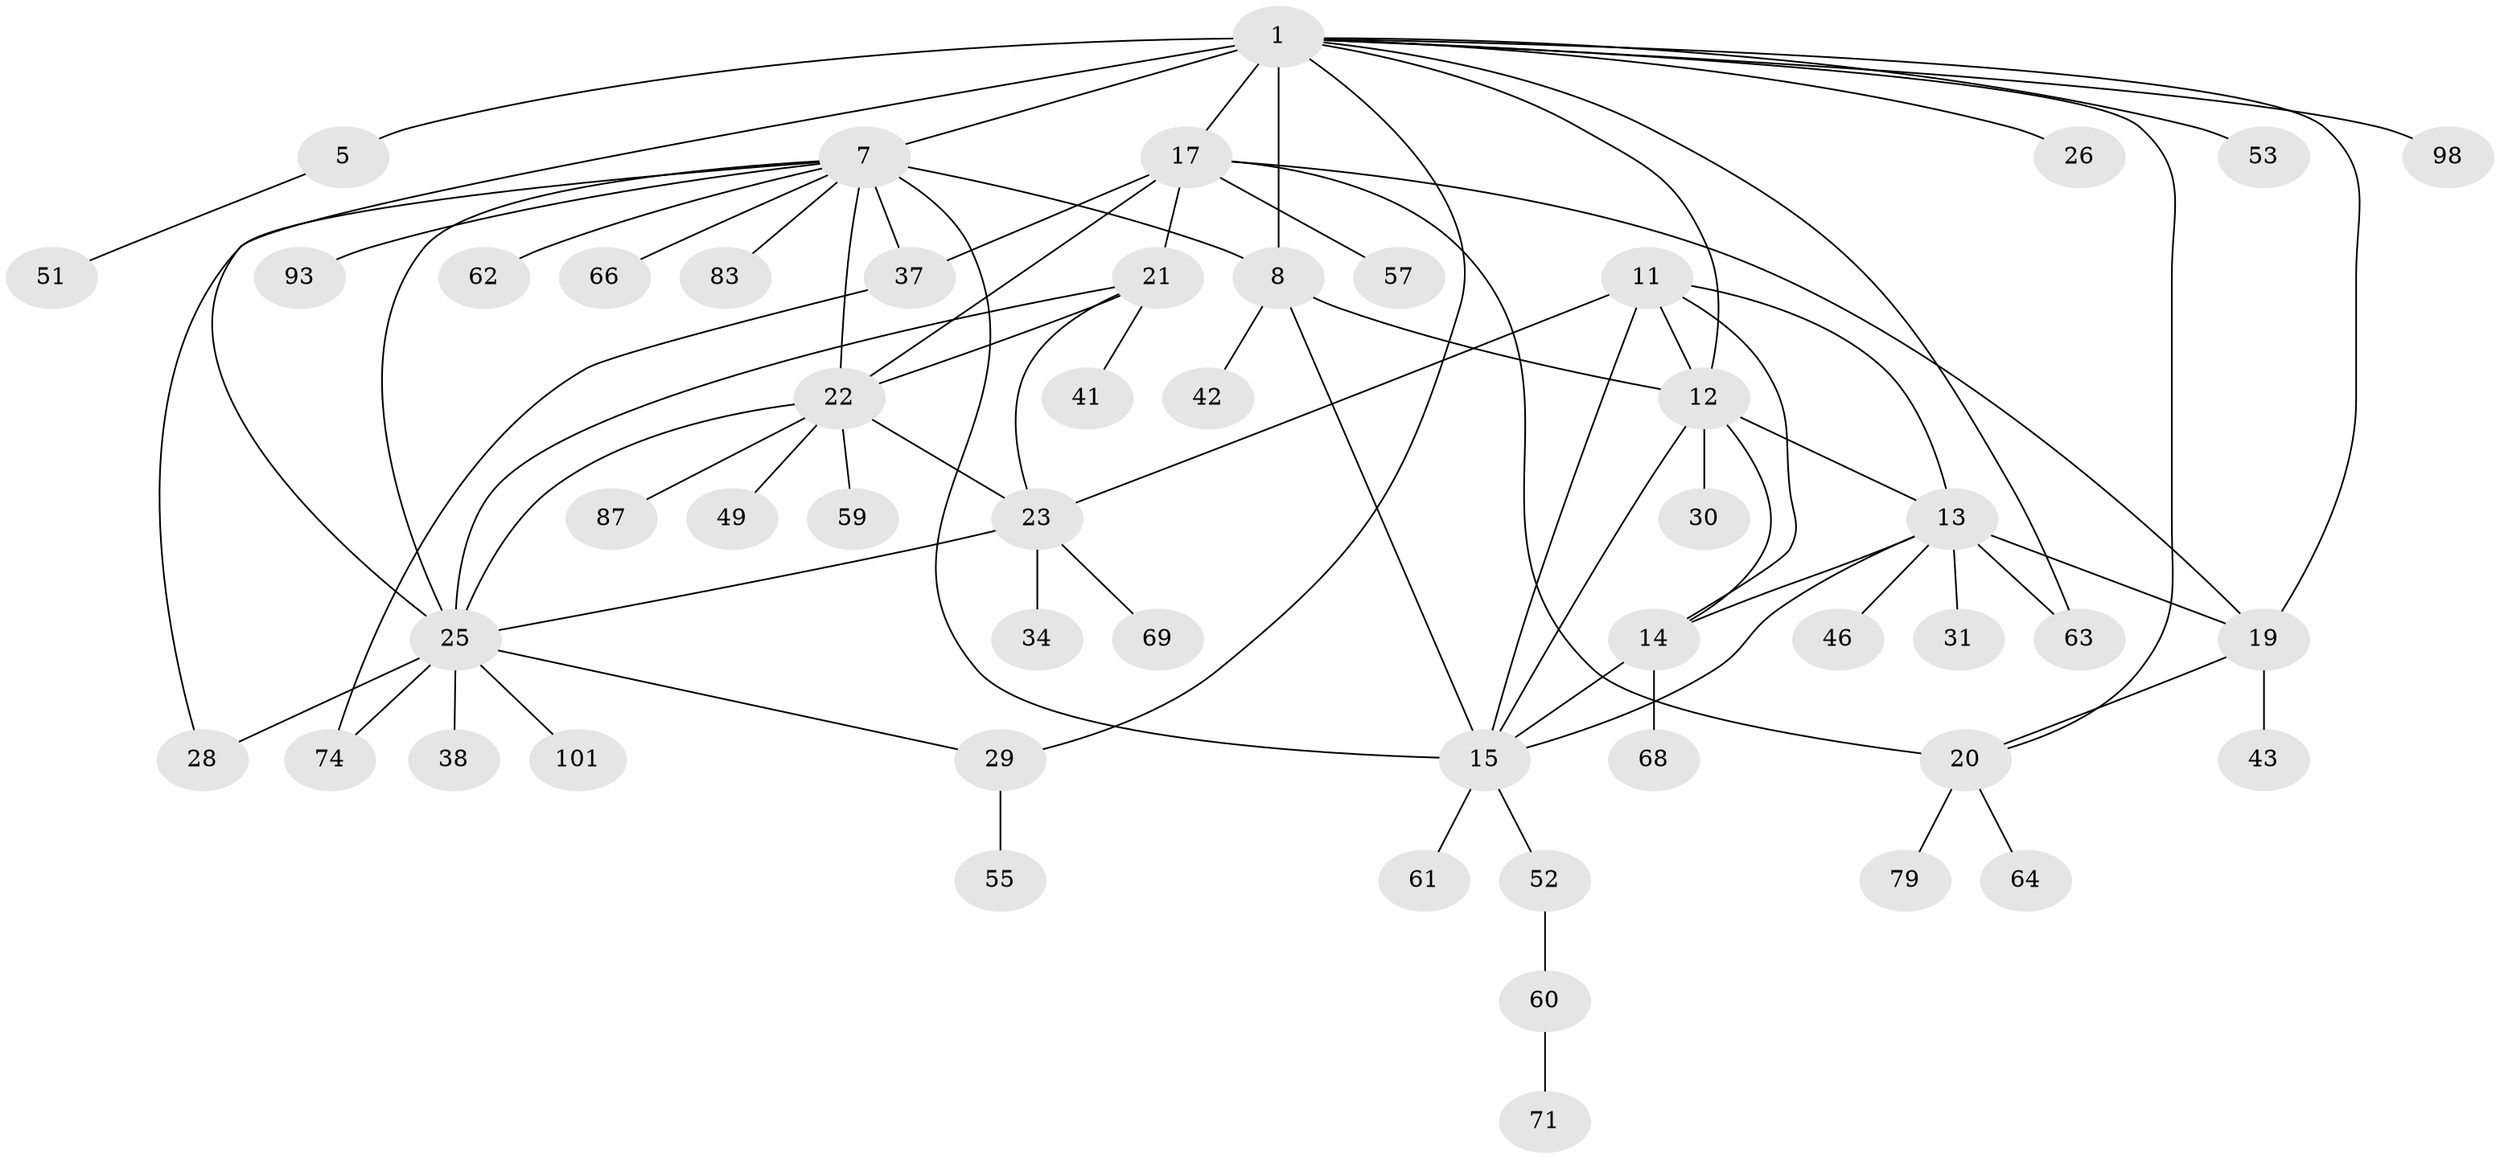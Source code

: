 // original degree distribution, {7: 0.0392156862745098, 4: 0.0392156862745098, 5: 0.0392156862745098, 8: 0.06862745098039216, 12: 0.00980392156862745, 6: 0.049019607843137254, 9: 0.00980392156862745, 13: 0.00980392156862745, 11: 0.00980392156862745, 2: 0.16666666666666666, 3: 0.049019607843137254, 1: 0.5098039215686274}
// Generated by graph-tools (version 1.1) at 2025/16/03/09/25 04:16:09]
// undirected, 51 vertices, 77 edges
graph export_dot {
graph [start="1"]
  node [color=gray90,style=filled];
  1 [super="+4+6+2"];
  5;
  7 [super="+33+99+76"];
  8 [super="+32+10+9"];
  11 [super="+39+48"];
  12 [super="+36"];
  13;
  14 [super="+73+95+82"];
  15;
  17 [super="+18+54+40"];
  19;
  20;
  21;
  22 [super="+56+24"];
  23 [super="+47+44+77+81+88+102+75"];
  25;
  26 [super="+78"];
  28 [super="+72"];
  29 [super="+67"];
  30;
  31;
  34;
  37 [super="+58"];
  38;
  41;
  42;
  43;
  46;
  49 [super="+50"];
  51;
  52 [super="+94"];
  53;
  55;
  57 [super="+70"];
  59;
  60 [super="+65"];
  61;
  62;
  63;
  64;
  66;
  68;
  69;
  71;
  74;
  79;
  83;
  87;
  93;
  98;
  101;
  1 -- 5 [weight=4];
  1 -- 26;
  1 -- 98;
  1 -- 7 [weight=2];
  1 -- 12;
  1 -- 17 [weight=2];
  1 -- 19;
  1 -- 20;
  1 -- 25;
  1 -- 29;
  1 -- 63;
  1 -- 8 [weight=3];
  1 -- 53;
  5 -- 51;
  7 -- 8 [weight=3];
  7 -- 28;
  7 -- 37;
  7 -- 62;
  7 -- 66;
  7 -- 83;
  7 -- 93;
  7 -- 25;
  7 -- 15;
  7 -- 22;
  8 -- 15;
  8 -- 12;
  8 -- 42;
  11 -- 12;
  11 -- 13;
  11 -- 14;
  11 -- 15;
  11 -- 23;
  12 -- 13;
  12 -- 14;
  12 -- 15;
  12 -- 30;
  13 -- 14;
  13 -- 15;
  13 -- 19;
  13 -- 31;
  13 -- 46;
  13 -- 63;
  14 -- 15;
  14 -- 68;
  15 -- 52;
  15 -- 61;
  17 -- 19 [weight=2];
  17 -- 20 [weight=2];
  17 -- 37 [weight=2];
  17 -- 21;
  17 -- 22 [weight=2];
  17 -- 57;
  19 -- 20;
  19 -- 43;
  20 -- 64;
  20 -- 79;
  21 -- 22 [weight=2];
  21 -- 23;
  21 -- 25;
  21 -- 41;
  22 -- 23 [weight=2];
  22 -- 25 [weight=2];
  22 -- 59;
  22 -- 87;
  22 -- 49;
  23 -- 25;
  23 -- 34;
  23 -- 69;
  25 -- 38;
  25 -- 74;
  25 -- 101;
  25 -- 29;
  25 -- 28;
  29 -- 55;
  37 -- 74;
  52 -- 60;
  60 -- 71;
}
